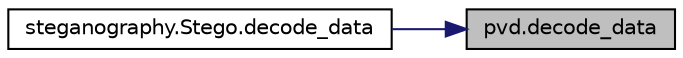 digraph "pvd.decode_data"
{
 // INTERACTIVE_SVG=YES
 // LATEX_PDF_SIZE
  edge [fontname="Helvetica",fontsize="10",labelfontname="Helvetica",labelfontsize="10"];
  node [fontname="Helvetica",fontsize="10",shape=record];
  rankdir="RL";
  Node1 [label="pvd.decode_data",height=0.2,width=0.4,color="black", fillcolor="grey75", style="filled", fontcolor="black",tooltip=" "];
  Node1 -> Node2 [dir="back",color="midnightblue",fontsize="10",style="solid",fontname="Helvetica"];
  Node2 [label="steganography.Stego.decode_data",height=0.2,width=0.4,color="black", fillcolor="white", style="filled",URL="$classsteganography_1_1_stego.html#a058cea9613ef281608b1e8c21e9e5425",tooltip=" "];
}

